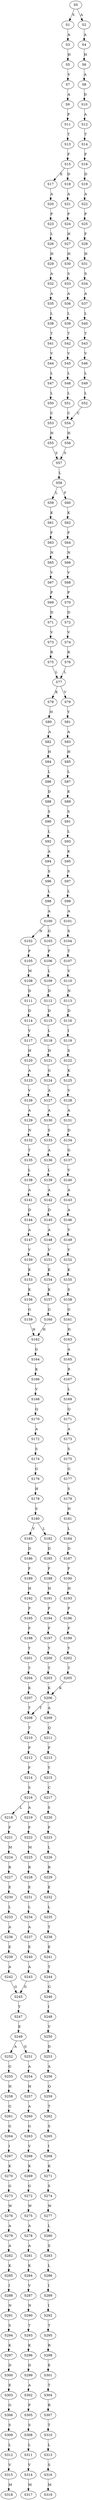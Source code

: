 strict digraph  {
	S0 -> S1 [ label = S ];
	S0 -> S2 [ label = A ];
	S1 -> S3 [ label = A ];
	S2 -> S4 [ label = A ];
	S3 -> S5 [ label = H ];
	S4 -> S6 [ label = H ];
	S5 -> S7 [ label = V ];
	S6 -> S8 [ label = A ];
	S7 -> S9 [ label = A ];
	S8 -> S10 [ label = D ];
	S9 -> S11 [ label = P ];
	S10 -> S12 [ label = A ];
	S11 -> S13 [ label = T ];
	S12 -> S14 [ label = T ];
	S13 -> S15 [ label = F ];
	S14 -> S16 [ label = F ];
	S15 -> S17 [ label = E ];
	S15 -> S18 [ label = D ];
	S16 -> S19 [ label = D ];
	S17 -> S20 [ label = A ];
	S18 -> S21 [ label = A ];
	S19 -> S22 [ label = A ];
	S20 -> S23 [ label = P ];
	S21 -> S24 [ label = P ];
	S22 -> S25 [ label = P ];
	S23 -> S26 [ label = L ];
	S24 -> S27 [ label = H ];
	S25 -> S28 [ label = F ];
	S26 -> S29 [ label = H ];
	S27 -> S30 [ label = H ];
	S28 -> S31 [ label = H ];
	S29 -> S32 [ label = A ];
	S30 -> S33 [ label = S ];
	S31 -> S34 [ label = S ];
	S32 -> S35 [ label = A ];
	S33 -> S36 [ label = A ];
	S34 -> S37 [ label = A ];
	S35 -> S38 [ label = L ];
	S36 -> S39 [ label = L ];
	S37 -> S40 [ label = L ];
	S38 -> S41 [ label = T ];
	S39 -> S42 [ label = T ];
	S40 -> S43 [ label = T ];
	S41 -> S44 [ label = V ];
	S42 -> S45 [ label = V ];
	S43 -> S46 [ label = V ];
	S44 -> S47 [ label = L ];
	S45 -> S48 [ label = L ];
	S46 -> S49 [ label = L ];
	S47 -> S50 [ label = L ];
	S48 -> S51 [ label = L ];
	S49 -> S52 [ label = L ];
	S50 -> S53 [ label = C ];
	S51 -> S54 [ label = C ];
	S52 -> S54 [ label = C ];
	S53 -> S55 [ label = H ];
	S54 -> S56 [ label = H ];
	S55 -> S57 [ label = S ];
	S56 -> S57 [ label = S ];
	S57 -> S58 [ label = L ];
	S58 -> S59 [ label = L ];
	S58 -> S60 [ label = F ];
	S59 -> S61 [ label = K ];
	S60 -> S62 [ label = K ];
	S61 -> S63 [ label = F ];
	S62 -> S64 [ label = F ];
	S63 -> S65 [ label = N ];
	S64 -> S66 [ label = N ];
	S65 -> S67 [ label = V ];
	S66 -> S68 [ label = V ];
	S67 -> S69 [ label = P ];
	S68 -> S70 [ label = P ];
	S69 -> S71 [ label = D ];
	S70 -> S72 [ label = D ];
	S71 -> S73 [ label = V ];
	S72 -> S74 [ label = V ];
	S73 -> S75 [ label = R ];
	S74 -> S76 [ label = R ];
	S75 -> S77 [ label = L ];
	S76 -> S77 [ label = L ];
	S77 -> S78 [ label = K ];
	S77 -> S79 [ label = V ];
	S78 -> S80 [ label = H ];
	S79 -> S81 [ label = Y ];
	S80 -> S82 [ label = A ];
	S81 -> S83 [ label = A ];
	S82 -> S84 [ label = H ];
	S83 -> S85 [ label = H ];
	S84 -> S86 [ label = L ];
	S85 -> S87 [ label = L ];
	S86 -> S88 [ label = D ];
	S87 -> S89 [ label = E ];
	S88 -> S90 [ label = S ];
	S89 -> S91 [ label = S ];
	S90 -> S92 [ label = L ];
	S91 -> S93 [ label = L ];
	S92 -> S94 [ label = A ];
	S93 -> S95 [ label = K ];
	S94 -> S96 [ label = S ];
	S95 -> S97 [ label = S ];
	S96 -> S98 [ label = L ];
	S97 -> S99 [ label = L ];
	S98 -> S100 [ label = A ];
	S99 -> S101 [ label = A ];
	S100 -> S102 [ label = N ];
	S100 -> S103 [ label = G ];
	S101 -> S104 [ label = S ];
	S102 -> S105 [ label = P ];
	S103 -> S106 [ label = P ];
	S104 -> S107 [ label = T ];
	S105 -> S108 [ label = M ];
	S106 -> S109 [ label = L ];
	S107 -> S110 [ label = V ];
	S108 -> S111 [ label = D ];
	S109 -> S112 [ label = D ];
	S110 -> S113 [ label = N ];
	S111 -> S114 [ label = D ];
	S112 -> S115 [ label = D ];
	S113 -> S116 [ label = D ];
	S114 -> S117 [ label = V ];
	S115 -> S118 [ label = L ];
	S116 -> S119 [ label = I ];
	S117 -> S120 [ label = H ];
	S118 -> S121 [ label = H ];
	S119 -> S122 [ label = S ];
	S120 -> S123 [ label = A ];
	S121 -> S124 [ label = G ];
	S122 -> S125 [ label = K ];
	S123 -> S126 [ label = V ];
	S124 -> S127 [ label = A ];
	S125 -> S128 [ label = V ];
	S126 -> S129 [ label = A ];
	S127 -> S130 [ label = A ];
	S128 -> S131 [ label = A ];
	S129 -> S132 [ label = N ];
	S130 -> S133 [ label = S ];
	S131 -> S134 [ label = D ];
	S132 -> S135 [ label = T ];
	S133 -> S136 [ label = A ];
	S134 -> S137 [ label = G ];
	S135 -> S138 [ label = L ];
	S136 -> S139 [ label = L ];
	S137 -> S140 [ label = V ];
	S138 -> S141 [ label = A ];
	S139 -> S142 [ label = A ];
	S140 -> S143 [ label = A ];
	S141 -> S144 [ label = D ];
	S142 -> S145 [ label = D ];
	S143 -> S146 [ label = A ];
	S144 -> S147 [ label = A ];
	S145 -> S148 [ label = A ];
	S146 -> S149 [ label = V ];
	S147 -> S150 [ label = V ];
	S148 -> S151 [ label = V ];
	S149 -> S152 [ label = V ];
	S150 -> S153 [ label = K ];
	S151 -> S154 [ label = K ];
	S152 -> S155 [ label = K ];
	S153 -> S156 [ label = K ];
	S154 -> S157 [ label = K ];
	S155 -> S158 [ label = S ];
	S156 -> S159 [ label = G ];
	S157 -> S160 [ label = G ];
	S158 -> S161 [ label = G ];
	S159 -> S162 [ label = H ];
	S160 -> S162 [ label = H ];
	S161 -> S163 [ label = H ];
	S162 -> S164 [ label = G ];
	S163 -> S165 [ label = A ];
	S164 -> S166 [ label = K ];
	S165 -> S167 [ label = R ];
	S166 -> S168 [ label = V ];
	S167 -> S169 [ label = L ];
	S168 -> S170 [ label = Q ];
	S169 -> S171 [ label = Q ];
	S170 -> S172 [ label = A ];
	S171 -> S173 [ label = A ];
	S172 -> S174 [ label = S ];
	S173 -> S175 [ label = S ];
	S174 -> S176 [ label = G ];
	S175 -> S177 [ label = G ];
	S176 -> S178 [ label = H ];
	S177 -> S179 [ label = S ];
	S178 -> S180 [ label = S ];
	S179 -> S181 [ label = H ];
	S180 -> S182 [ label = L ];
	S180 -> S183 [ label = V ];
	S181 -> S184 [ label = L ];
	S182 -> S185 [ label = D ];
	S183 -> S186 [ label = D ];
	S184 -> S187 [ label = D ];
	S185 -> S188 [ label = F ];
	S186 -> S189 [ label = F ];
	S187 -> S190 [ label = F ];
	S188 -> S191 [ label = H ];
	S189 -> S192 [ label = H ];
	S190 -> S193 [ label = H ];
	S191 -> S194 [ label = P ];
	S192 -> S195 [ label = P ];
	S193 -> S196 [ label = P ];
	S194 -> S197 [ label = F ];
	S195 -> S198 [ label = F ];
	S196 -> S199 [ label = F ];
	S197 -> S200 [ label = Y ];
	S198 -> S201 [ label = Y ];
	S199 -> S202 [ label = Y ];
	S200 -> S203 [ label = T ];
	S201 -> S204 [ label = T ];
	S202 -> S205 [ label = T ];
	S203 -> S206 [ label = K ];
	S204 -> S207 [ label = K ];
	S205 -> S206 [ label = K ];
	S206 -> S208 [ label = T ];
	S206 -> S209 [ label = A ];
	S207 -> S208 [ label = T ];
	S208 -> S210 [ label = T ];
	S209 -> S211 [ label = Q ];
	S210 -> S212 [ label = P ];
	S211 -> S213 [ label = P ];
	S212 -> S214 [ label = F ];
	S213 -> S215 [ label = Y ];
	S214 -> S216 [ label = S ];
	S215 -> S217 [ label = C ];
	S216 -> S218 [ label = L ];
	S216 -> S219 [ label = A ];
	S217 -> S220 [ label = S ];
	S218 -> S221 [ label = F ];
	S219 -> S222 [ label = F ];
	S220 -> S223 [ label = F ];
	S221 -> S224 [ label = M ];
	S222 -> S225 [ label = M ];
	S223 -> S226 [ label = L ];
	S224 -> S227 [ label = R ];
	S225 -> S228 [ label = R ];
	S226 -> S229 [ label = R ];
	S227 -> S230 [ label = E ];
	S228 -> S231 [ label = E ];
	S229 -> S232 [ label = E ];
	S230 -> S233 [ label = L ];
	S231 -> S234 [ label = L ];
	S232 -> S235 [ label = L ];
	S233 -> S236 [ label = A ];
	S234 -> S237 [ label = A ];
	S235 -> S238 [ label = T ];
	S236 -> S239 [ label = E ];
	S237 -> S240 [ label = E ];
	S238 -> S241 [ label = E ];
	S239 -> S242 [ label = A ];
	S240 -> S243 [ label = A ];
	S241 -> S244 [ label = T ];
	S242 -> S245 [ label = G ];
	S243 -> S245 [ label = G ];
	S244 -> S246 [ label = G ];
	S245 -> S247 [ label = Y ];
	S246 -> S248 [ label = I ];
	S247 -> S249 [ label = E ];
	S248 -> S250 [ label = V ];
	S249 -> S251 [ label = G ];
	S249 -> S252 [ label = A ];
	S250 -> S253 [ label = D ];
	S251 -> S254 [ label = A ];
	S252 -> S255 [ label = G ];
	S253 -> S256 [ label = A ];
	S254 -> S257 [ label = H ];
	S255 -> S258 [ label = H ];
	S256 -> S259 [ label = Q ];
	S257 -> S260 [ label = A ];
	S258 -> S261 [ label = G ];
	S259 -> S262 [ label = T ];
	S260 -> S263 [ label = G ];
	S261 -> S264 [ label = G ];
	S262 -> S265 [ label = S ];
	S263 -> S266 [ label = V ];
	S264 -> S267 [ label = I ];
	S265 -> S268 [ label = I ];
	S266 -> S269 [ label = K ];
	S267 -> S270 [ label = K ];
	S268 -> S271 [ label = K ];
	S269 -> S272 [ label = G ];
	S270 -> S273 [ label = G ];
	S271 -> S274 [ label = S ];
	S272 -> S275 [ label = W ];
	S273 -> S276 [ label = W ];
	S274 -> S277 [ label = W ];
	S275 -> S278 [ label = A ];
	S276 -> S279 [ label = A ];
	S277 -> S280 [ label = L ];
	S278 -> S281 [ label = A ];
	S279 -> S282 [ label = A ];
	S280 -> S283 [ label = S ];
	S281 -> S284 [ label = K ];
	S282 -> S285 [ label = K ];
	S283 -> S286 [ label = L ];
	S284 -> S287 [ label = V ];
	S285 -> S288 [ label = I ];
	S286 -> S289 [ label = I ];
	S287 -> S290 [ label = N ];
	S288 -> S291 [ label = N ];
	S289 -> S292 [ label = I ];
	S290 -> S293 [ label = T ];
	S291 -> S294 [ label = S ];
	S292 -> S295 [ label = T ];
	S293 -> S296 [ label = K ];
	S294 -> S297 [ label = K ];
	S295 -> S298 [ label = R ];
	S296 -> S299 [ label = D ];
	S297 -> S300 [ label = D ];
	S298 -> S301 [ label = E ];
	S299 -> S302 [ label = A ];
	S300 -> S303 [ label = E ];
	S301 -> S304 [ label = T ];
	S302 -> S305 [ label = P ];
	S303 -> S306 [ label = G ];
	S304 -> S307 [ label = R ];
	S305 -> S308 [ label = S ];
	S306 -> S309 [ label = S ];
	S307 -> S310 [ label = T ];
	S308 -> S311 [ label = L ];
	S309 -> S312 [ label = L ];
	S310 -> S313 [ label = L ];
	S311 -> S314 [ label = V ];
	S312 -> S315 [ label = V ];
	S313 -> S316 [ label = S ];
	S314 -> S317 [ label = M ];
	S315 -> S318 [ label = M ];
	S316 -> S319 [ label = M ];
}
